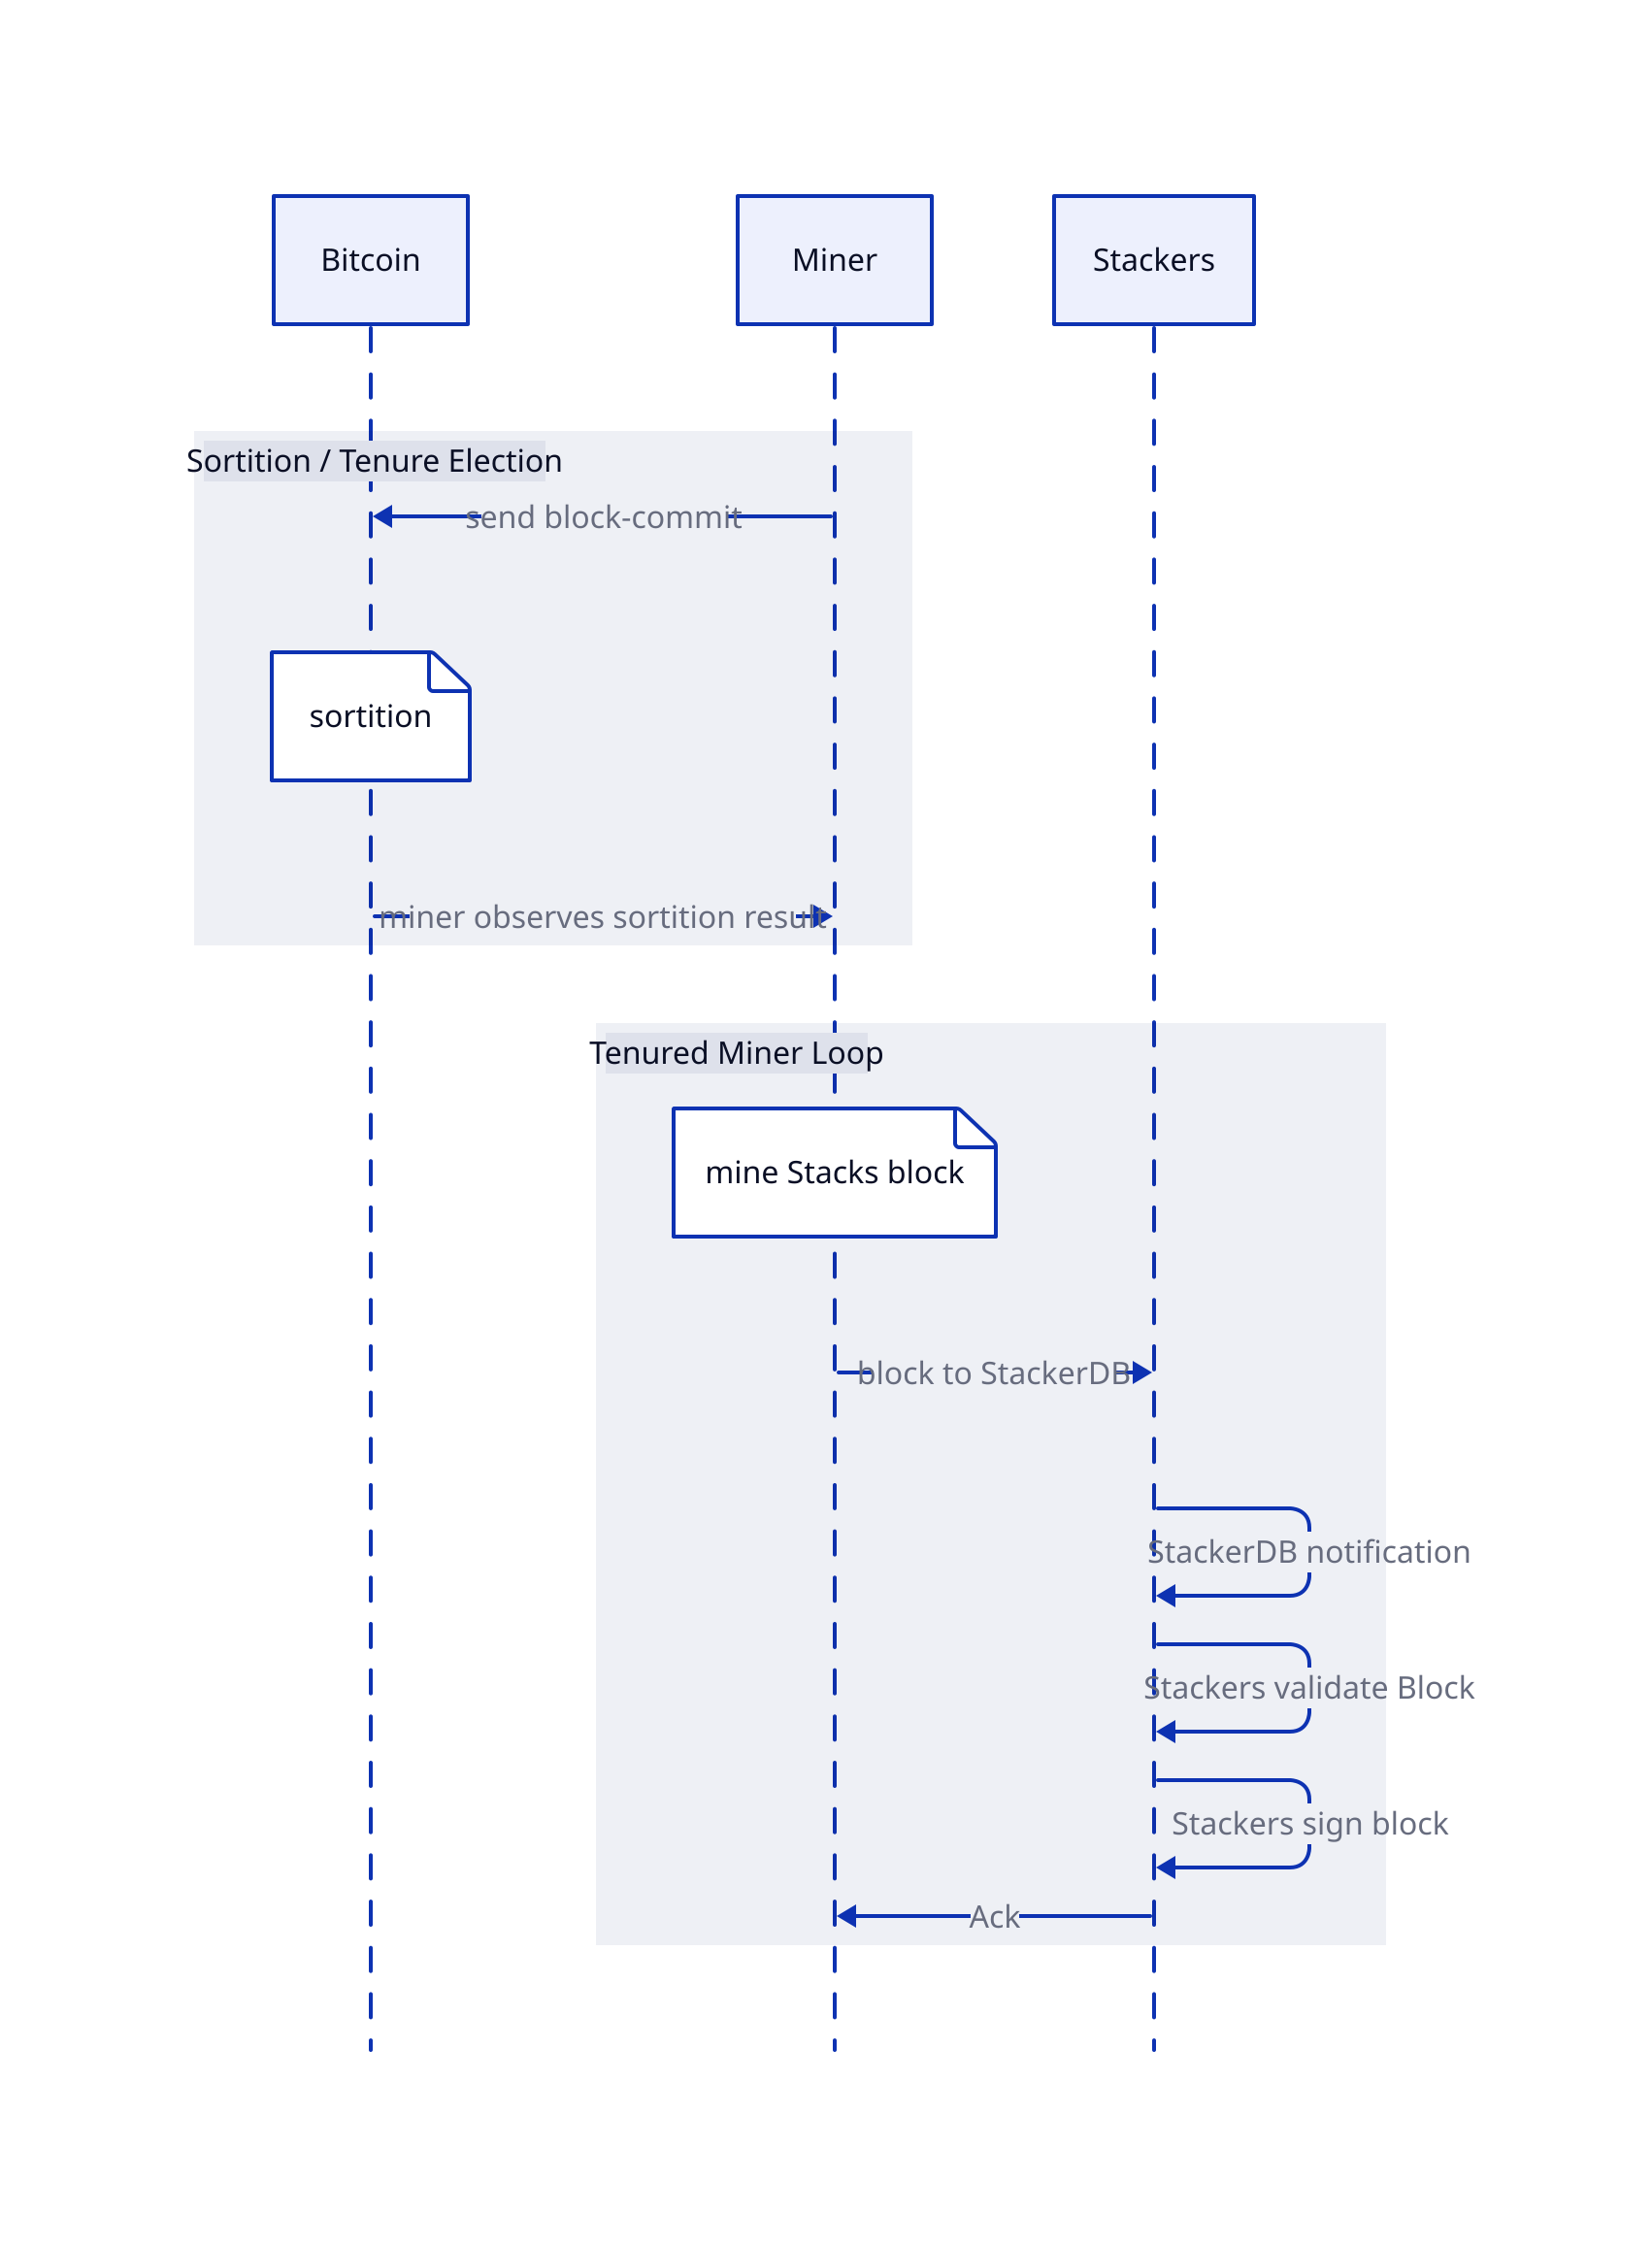 shape: sequence_diagram

bitcoin: Bitcoin
miner: Miner
stackers: Stackers

Sortition / Tenure Election : {
  miner -> bitcoin: send block-commit
  bitcoin."sortition"
  bitcoin -> miner: miner observes sortition result
}

Tenured Miner Loop: {
  miner."mine Stacks block"
  miner -> stackers: block to StackerDB
  stackers -> stackers: StackerDB notification
  stackers -> stackers: Stackers validate Block
  stackers -> stackers: Stackers sign block
  stackers -> miner: Ack
}

